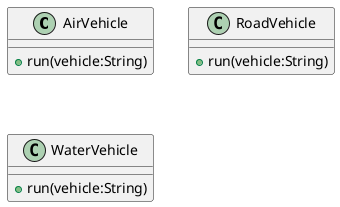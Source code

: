 @startuml
class AirVehicle {
    + run(vehicle:String)
}
class RoadVehicle {
    + run(vehicle:String)
}
class WaterVehicle {
    + run(vehicle:String)
}
@enduml